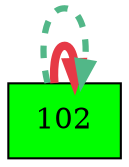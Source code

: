 digraph G{
rankdir=LR;
102 [style=filled, shape=box, fillcolor="#00fe00", label="102"];
102 -> 102 [color="#e63946",penwidth=4.00];
102 -> 102 [color="#52b788",style=dashed,penwidth=3.00];
}